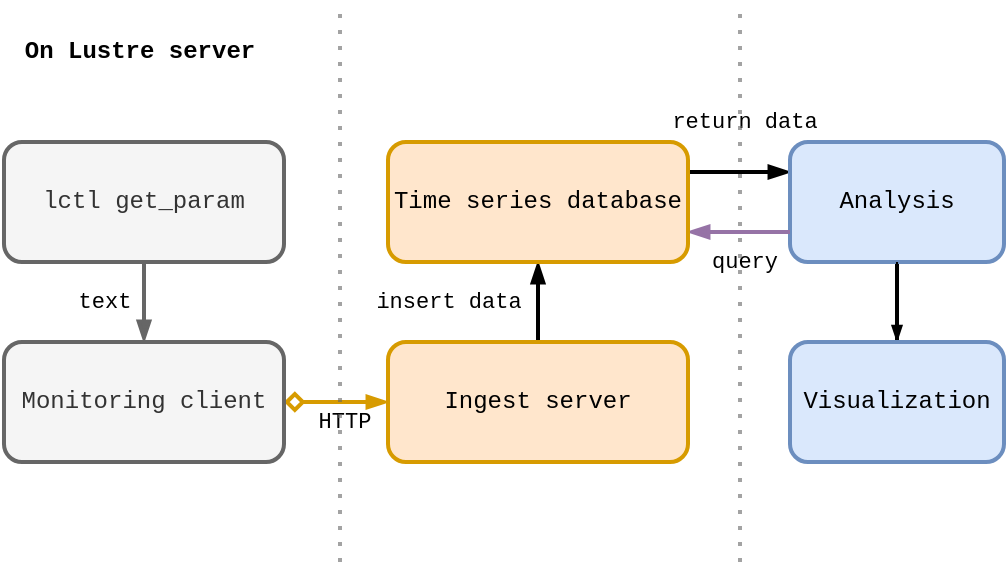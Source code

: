 <mxfile version="20.3.0" type="device"><diagram id="nkQReMaoDUXTgwUwm7uC" name="Page-1"><mxGraphModel dx="963" dy="590" grid="1" gridSize="10" guides="1" tooltips="1" connect="1" arrows="1" fold="1" page="1" pageScale="1" pageWidth="583" pageHeight="827" math="0" shadow="0"><root><mxCell id="0"/><mxCell id="1" parent="0"/><mxCell id="PYKcylWrf3t0LSj3RDaE-3" style="edgeStyle=orthogonalEdgeStyle;rounded=0;orthogonalLoop=1;jettySize=auto;html=1;strokeWidth=2;endArrow=blockThin;endFill=1;startArrow=diamond;startFill=0;fontFamily=Courier New;fillColor=#ffe6cc;strokeColor=#d79b00;" parent="1" source="PYKcylWrf3t0LSj3RDaE-1" target="PYKcylWrf3t0LSj3RDaE-2" edge="1"><mxGeometry relative="1" as="geometry"/></mxCell><mxCell id="Wh_M8n7J2It5prqBckeL-16" value="HTTP" style="edgeLabel;html=1;align=center;verticalAlign=middle;resizable=0;points=[];fontFamily=Courier New;" parent="PYKcylWrf3t0LSj3RDaE-3" vertex="1" connectable="0"><mxGeometry x="-0.238" y="-3" relative="1" as="geometry"><mxPoint x="10" y="7" as="offset"/></mxGeometry></mxCell><mxCell id="PYKcylWrf3t0LSj3RDaE-9" style="edgeStyle=orthogonalEdgeStyle;rounded=0;orthogonalLoop=1;jettySize=auto;html=1;strokeWidth=2;startArrow=blockThin;startFill=1;endArrow=none;endFill=0;fontFamily=Courier New;fillColor=#f5f5f5;strokeColor=#666666;" parent="1" source="PYKcylWrf3t0LSj3RDaE-1" target="PYKcylWrf3t0LSj3RDaE-8" edge="1"><mxGeometry relative="1" as="geometry"/></mxCell><mxCell id="Wh_M8n7J2It5prqBckeL-15" value="text" style="edgeLabel;html=1;align=center;verticalAlign=middle;resizable=0;points=[];fontFamily=Courier New;" parent="PYKcylWrf3t0LSj3RDaE-9" vertex="1" connectable="0"><mxGeometry x="0.164" relative="1" as="geometry"><mxPoint x="-20" y="3" as="offset"/></mxGeometry></mxCell><mxCell id="PYKcylWrf3t0LSj3RDaE-1" value="Monitoring client" style="rounded=1;whiteSpace=wrap;html=1;strokeWidth=2;fontFamily=Courier New;fillColor=#f5f5f5;strokeColor=#666666;fontColor=#333333;" parent="1" vertex="1"><mxGeometry x="42" y="290" width="140" height="60" as="geometry"/></mxCell><mxCell id="Wh_M8n7J2It5prqBckeL-18" value="" style="edgeStyle=orthogonalEdgeStyle;curved=1;rounded=0;orthogonalLoop=1;jettySize=auto;html=1;strokeWidth=2;startArrow=none;startFill=0;endArrow=blockThin;endFill=1;fontFamily=Courier New;" parent="1" source="PYKcylWrf3t0LSj3RDaE-2" target="PYKcylWrf3t0LSj3RDaE-4" edge="1"><mxGeometry relative="1" as="geometry"/></mxCell><mxCell id="Wh_M8n7J2It5prqBckeL-19" value="insert data" style="edgeLabel;html=1;align=center;verticalAlign=middle;resizable=0;points=[];fontFamily=Courier New;" parent="Wh_M8n7J2It5prqBckeL-18" vertex="1" connectable="0"><mxGeometry x="-0.283" y="-1" relative="1" as="geometry"><mxPoint x="-46" y="-6" as="offset"/></mxGeometry></mxCell><mxCell id="PYKcylWrf3t0LSj3RDaE-2" value="Ingest server" style="rounded=1;whiteSpace=wrap;html=1;strokeWidth=2;fontFamily=Courier New;fillColor=#ffe6cc;strokeColor=#d79b00;" parent="1" vertex="1"><mxGeometry x="234" y="290" width="150" height="60" as="geometry"/></mxCell><mxCell id="PYKcylWrf3t0LSj3RDaE-8" value="lctl get_param" style="rounded=1;whiteSpace=wrap;html=1;strokeWidth=2;fontFamily=Courier New;fillColor=#f5f5f5;strokeColor=#666666;fontColor=#333333;" parent="1" vertex="1"><mxGeometry x="42" y="190" width="140" height="60" as="geometry"/></mxCell><mxCell id="PYKcylWrf3t0LSj3RDaE-10" value="On Lustre server" style="text;html=1;strokeColor=none;fillColor=none;align=center;verticalAlign=middle;whiteSpace=wrap;rounded=0;strokeWidth=2;fontFamily=Courier New;fontStyle=1" parent="1" vertex="1"><mxGeometry x="40" y="130" width="140" height="30" as="geometry"/></mxCell><mxCell id="Wh_M8n7J2It5prqBckeL-7" style="rounded=0;orthogonalLoop=1;jettySize=auto;html=1;exitX=0;exitY=0.25;exitDx=0;exitDy=0;strokeWidth=2;endArrow=none;endFill=0;startArrow=blockThin;startFill=1;fontFamily=Courier New;entryX=1;entryY=0.25;entryDx=0;entryDy=0;" parent="1" source="Wh_M8n7J2It5prqBckeL-3" target="PYKcylWrf3t0LSj3RDaE-4" edge="1"><mxGeometry relative="1" as="geometry"/></mxCell><mxCell id="Wh_M8n7J2It5prqBckeL-14" value="return data" style="edgeLabel;html=1;align=center;verticalAlign=middle;resizable=0;points=[];fontFamily=Courier New;" parent="Wh_M8n7J2It5prqBckeL-7" vertex="1" connectable="0"><mxGeometry x="0.217" relative="1" as="geometry"><mxPoint x="8" y="-25" as="offset"/></mxGeometry></mxCell><mxCell id="Wh_M8n7J2It5prqBckeL-12" style="edgeStyle=orthogonalEdgeStyle;curved=1;rounded=0;orthogonalLoop=1;jettySize=auto;html=1;strokeWidth=2;startArrow=none;startFill=0;endArrow=none;endFill=0;fontFamily=Courier New;" parent="1" source="Wh_M8n7J2It5prqBckeL-3" target="Wh_M8n7J2It5prqBckeL-11" edge="1"><mxGeometry relative="1" as="geometry"/></mxCell><mxCell id="Wh_M8n7J2It5prqBckeL-3" value="Analysis" style="rounded=1;whiteSpace=wrap;html=1;strokeWidth=2;fontFamily=Courier New;fillColor=#dae8fc;strokeColor=#6c8ebf;" parent="1" vertex="1"><mxGeometry x="435" y="190" width="107" height="60" as="geometry"/></mxCell><mxCell id="Wh_M8n7J2It5prqBckeL-6" style="rounded=0;orthogonalLoop=1;jettySize=auto;html=1;entryX=0;entryY=0.75;entryDx=0;entryDy=0;strokeWidth=2;endArrow=none;endFill=0;startArrow=blockThin;startFill=1;fillColor=#e1d5e7;strokeColor=#9673a6;fontFamily=Courier New;exitX=1;exitY=0.75;exitDx=0;exitDy=0;" parent="1" source="PYKcylWrf3t0LSj3RDaE-4" target="Wh_M8n7J2It5prqBckeL-3" edge="1"><mxGeometry relative="1" as="geometry"><mxPoint x="382" y="240" as="sourcePoint"/></mxGeometry></mxCell><mxCell id="Wh_M8n7J2It5prqBckeL-13" value="query" style="edgeLabel;html=1;align=center;verticalAlign=middle;resizable=0;points=[];fontFamily=Courier New;" parent="Wh_M8n7J2It5prqBckeL-6" vertex="1" connectable="0"><mxGeometry x="-0.137" relative="1" as="geometry"><mxPoint x="6" y="15" as="offset"/></mxGeometry></mxCell><mxCell id="PYKcylWrf3t0LSj3RDaE-4" value="Time series database" style="rounded=1;whiteSpace=wrap;html=1;strokeWidth=2;fontFamily=Courier New;fillColor=#ffe6cc;strokeColor=#d79b00;" parent="1" vertex="1"><mxGeometry x="234" y="190" width="150" height="60" as="geometry"/></mxCell><mxCell id="jhZBd_Atxg-XxOJnmns6-1" value="" style="edgeStyle=orthogonalEdgeStyle;rounded=0;orthogonalLoop=1;jettySize=auto;html=1;startArrow=blockThin;startFill=1;endArrow=none;endFill=0;" parent="1" source="Wh_M8n7J2It5prqBckeL-11" target="Wh_M8n7J2It5prqBckeL-3" edge="1"><mxGeometry relative="1" as="geometry"/></mxCell><mxCell id="Wh_M8n7J2It5prqBckeL-11" value="Visualization" style="rounded=1;whiteSpace=wrap;html=1;strokeWidth=2;fontFamily=Courier New;fillColor=#dae8fc;strokeColor=#6c8ebf;" parent="1" vertex="1"><mxGeometry x="435" y="290" width="107" height="60" as="geometry"/></mxCell><mxCell id="JV03kaMcpcg7N0LmHhXf-1" value="" style="endArrow=none;dashed=1;html=1;dashPattern=1 3;strokeWidth=2;rounded=0;fillColor=#f5f5f5;strokeColor=#666666;opacity=60;" edge="1" parent="1"><mxGeometry width="50" height="50" relative="1" as="geometry"><mxPoint x="210" y="400" as="sourcePoint"/><mxPoint x="210" y="120" as="targetPoint"/></mxGeometry></mxCell><mxCell id="JV03kaMcpcg7N0LmHhXf-2" value="" style="endArrow=none;dashed=1;html=1;dashPattern=1 3;strokeWidth=2;rounded=0;fillColor=#f5f5f5;strokeColor=#666666;opacity=60;" edge="1" parent="1"><mxGeometry width="50" height="50" relative="1" as="geometry"><mxPoint x="410" y="400" as="sourcePoint"/><mxPoint x="410" y="120" as="targetPoint"/></mxGeometry></mxCell></root></mxGraphModel></diagram></mxfile>